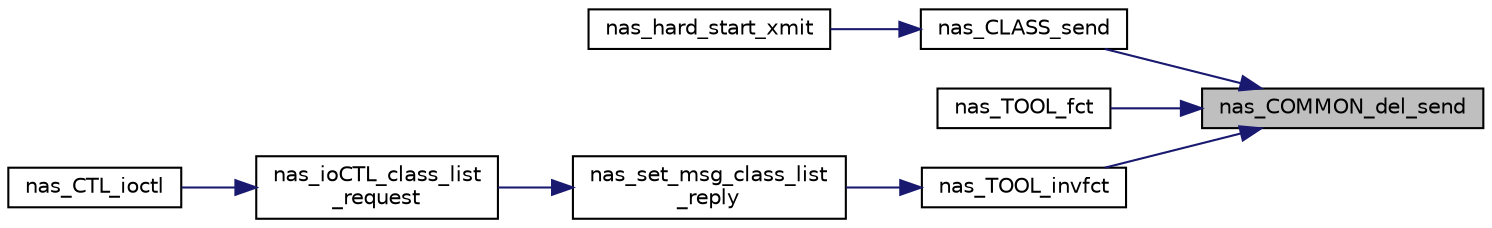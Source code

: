 digraph "nas_COMMON_del_send"
{
 // LATEX_PDF_SIZE
  edge [fontname="Helvetica",fontsize="10",labelfontname="Helvetica",labelfontsize="10"];
  node [fontname="Helvetica",fontsize="10",shape=record];
  rankdir="RL";
  Node1 [label="nas_COMMON_del_send",height=0.2,width=0.4,color="black", fillcolor="grey75", style="filled", fontcolor="black",tooltip=" "];
  Node1 -> Node2 [dir="back",color="midnightblue",fontsize="10",style="solid",fontname="Helvetica"];
  Node2 [label="nas_CLASS_send",height=0.2,width=0.4,color="black", fillcolor="white", style="filled",URL="$group__em.html#ga58be2cd066e962ea0a35be5078641106",tooltip="Send a socket received from IP to classifier for a particular instance ID."];
  Node2 -> Node3 [dir="back",color="midnightblue",fontsize="10",style="solid",fontname="Helvetica"];
  Node3 [label="nas_hard_start_xmit",height=0.2,width=0.4,color="black", fillcolor="white", style="filled",URL="$MESH_2device_8c.html#a961ded0e2eb685fa68f57752236d8445",tooltip=" "];
  Node1 -> Node4 [dir="back",color="midnightblue",fontsize="10",style="solid",fontname="Helvetica"];
  Node4 [label="nas_TOOL_fct",height=0.2,width=0.4,color="black", fillcolor="white", style="filled",URL="$MESH_2tool_8c.html#a18256d8bb69d2006a8a87c6f7df1601f",tooltip=" "];
  Node1 -> Node5 [dir="back",color="midnightblue",fontsize="10",style="solid",fontname="Helvetica"];
  Node5 [label="nas_TOOL_invfct",height=0.2,width=0.4,color="black", fillcolor="white", style="filled",URL="$group__em.html#ga00bdcce141f53b0e09166a793bb7d7ea",tooltip=" "];
  Node5 -> Node6 [dir="back",color="midnightblue",fontsize="10",style="solid",fontname="Helvetica"];
  Node6 [label="nas_set_msg_class_list\l_reply",height=0.2,width=0.4,color="black", fillcolor="white", style="filled",URL="$MESH_2ioctl_8c.html#a09632061aaf266f71150d8c61e28c32f",tooltip=" "];
  Node6 -> Node7 [dir="back",color="midnightblue",fontsize="10",style="solid",fontname="Helvetica"];
  Node7 [label="nas_ioCTL_class_list\l_request",height=0.2,width=0.4,color="black", fillcolor="white", style="filled",URL="$MESH_2ioctl_8c.html#a906fc05fc80446669764789580c7fff5",tooltip=" "];
  Node7 -> Node8 [dir="back",color="midnightblue",fontsize="10",style="solid",fontname="Helvetica"];
  Node8 [label="nas_CTL_ioctl",height=0.2,width=0.4,color="black", fillcolor="white", style="filled",URL="$group__em.html#ga4c36ff3b81cf9bfbee52d78798c1dd9f",tooltip=" "];
}
